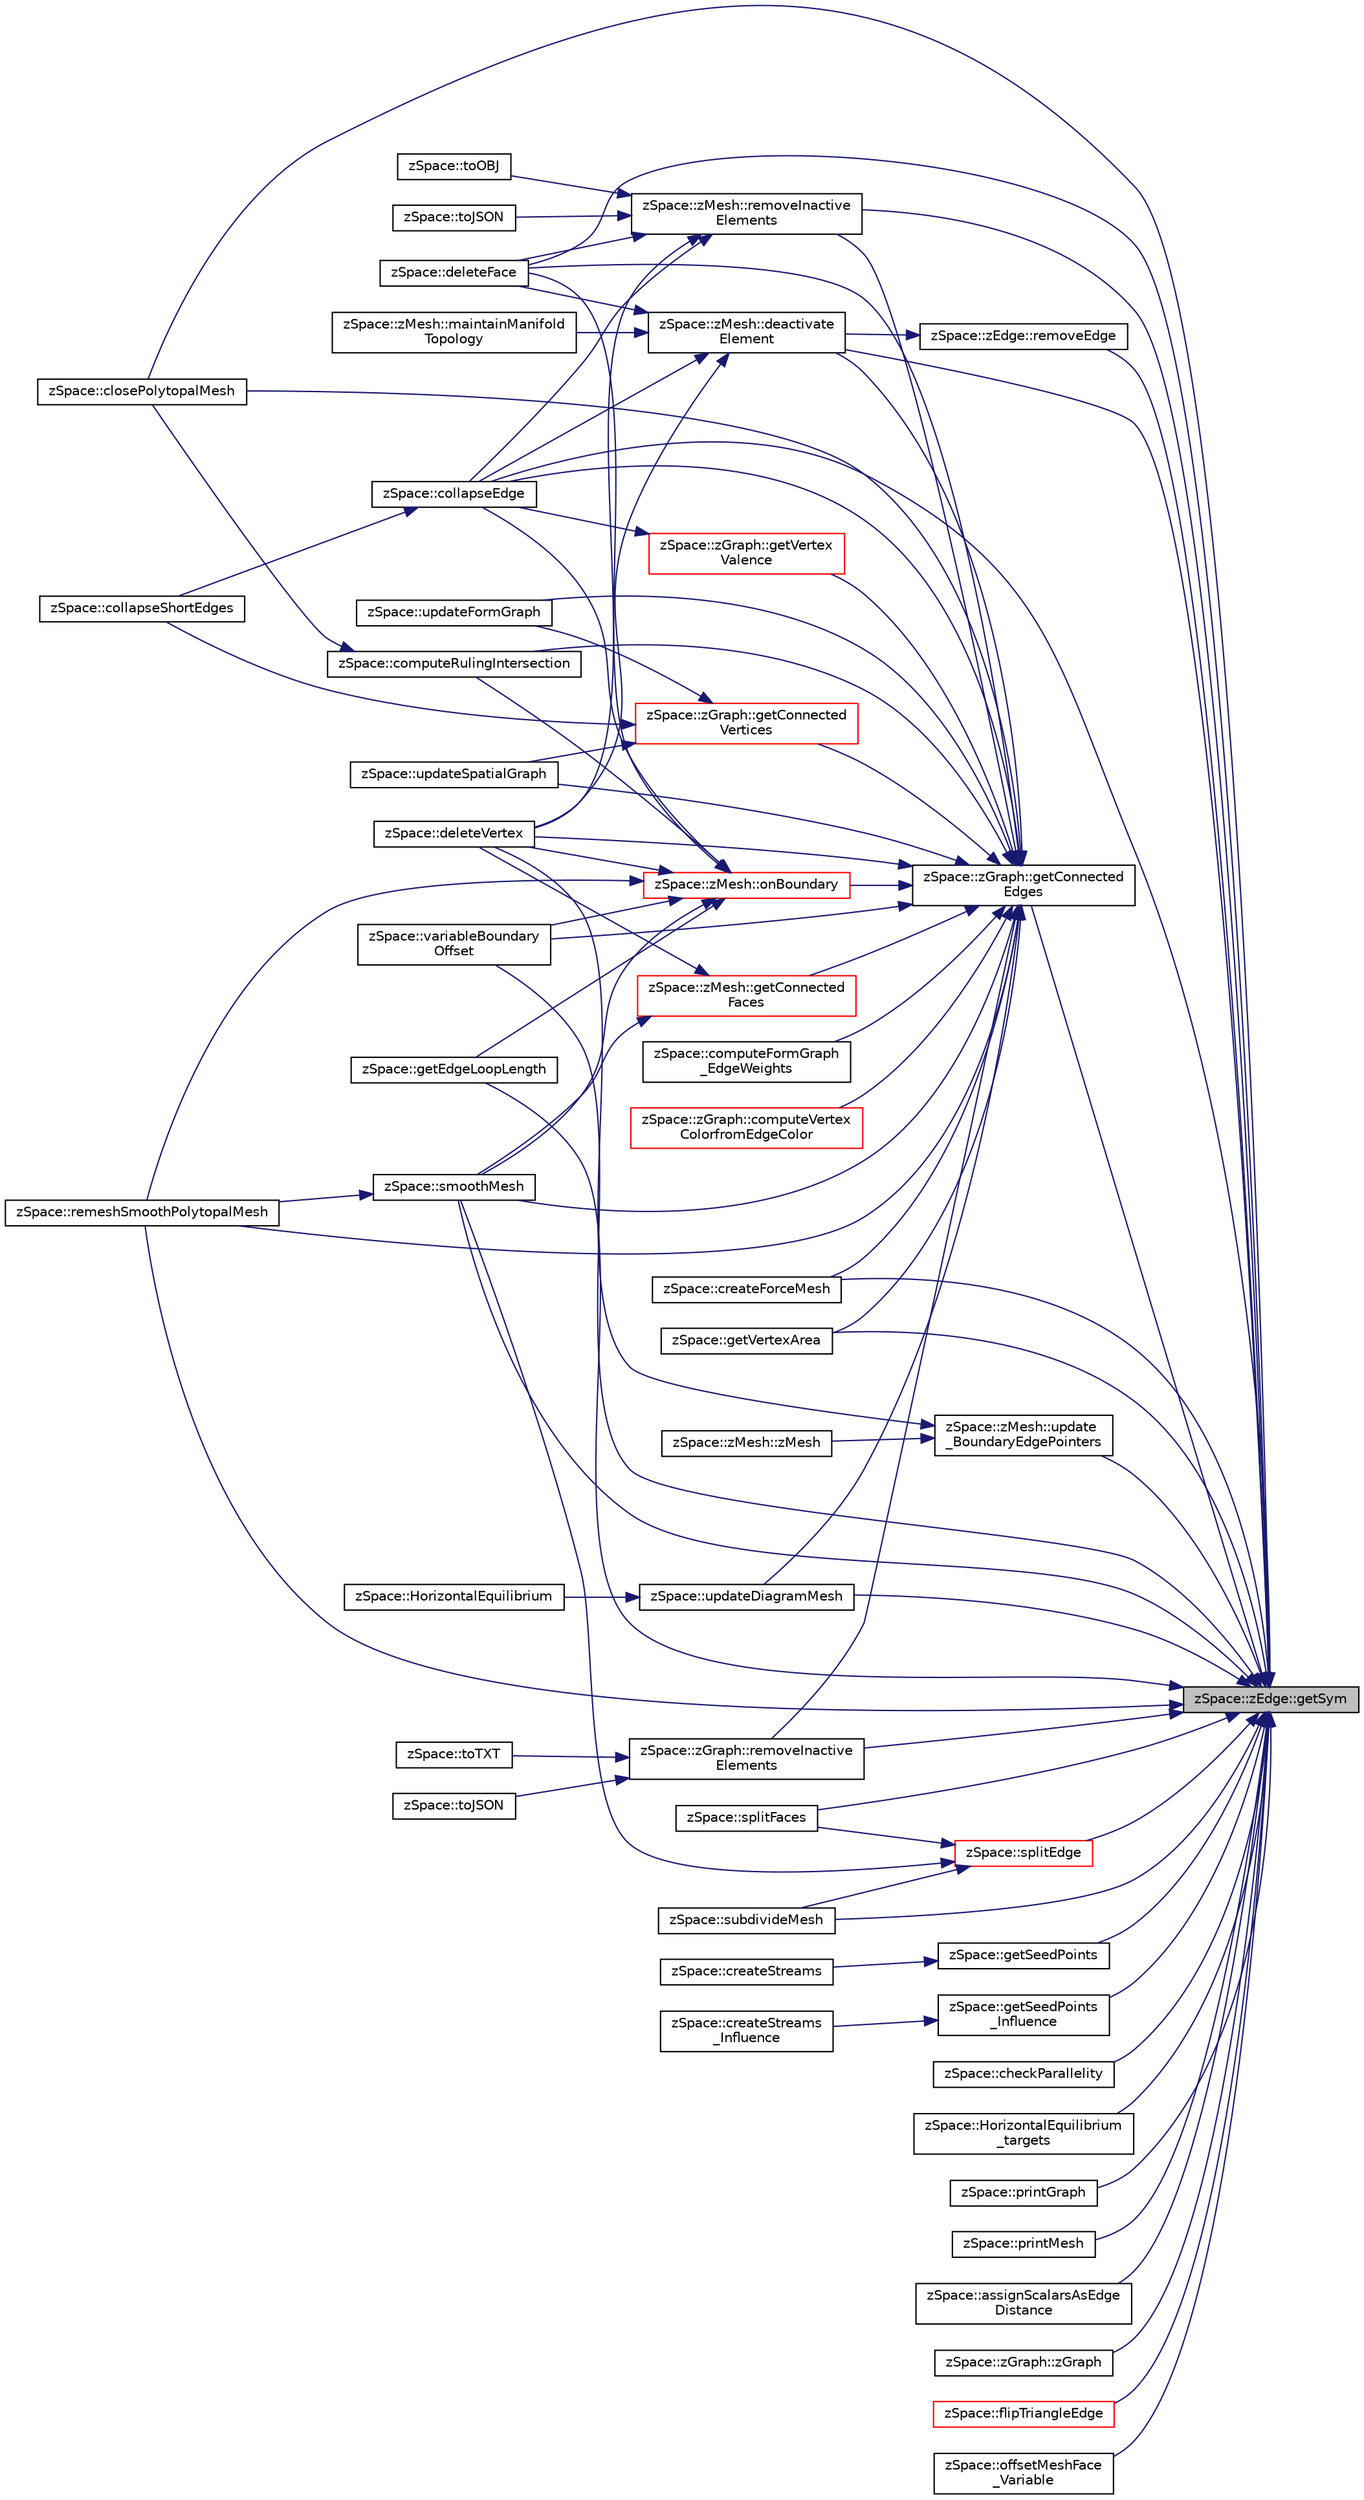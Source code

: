 digraph "zSpace::zEdge::getSym"
{
 // LATEX_PDF_SIZE
  edge [fontname="Helvetica",fontsize="10",labelfontname="Helvetica",labelfontsize="10"];
  node [fontname="Helvetica",fontsize="10",shape=record];
  rankdir="RL";
  Node360 [label="zSpace::zEdge::getSym",height=0.2,width=0.4,color="black", fillcolor="grey75", style="filled", fontcolor="black",tooltip="This method returns the symmetry edge of current zEdge."];
  Node360 -> Node361 [dir="back",color="midnightblue",fontsize="10",style="solid",fontname="Helvetica"];
  Node361 [label="zSpace::remeshSmoothPolytopalMesh",height=0.2,width=0.4,color="black", fillcolor="white", style="filled",URL="$group__z_polytopal.html#ga5dd7e372cf8287c0434778b2e58d41f1",tooltip="This method remeshes the smoothed polytopal mesh to have rulings in ony one direction."];
  Node360 -> Node362 [dir="back",color="midnightblue",fontsize="10",style="solid",fontname="Helvetica"];
  Node362 [label="zSpace::closePolytopalMesh",height=0.2,width=0.4,color="black", fillcolor="white", style="filled",URL="$group__z_polytopal.html#gae190027ab219b334781def349d7b08fb",tooltip="This method closes the smooth polytopal mesh."];
  Node360 -> Node363 [dir="back",color="midnightblue",fontsize="10",style="solid",fontname="Helvetica"];
  Node363 [label="zSpace::getSeedPoints",height=0.2,width=0.4,color="black", fillcolor="white", style="filled",URL="$group__z_stream_lines2_d.html#ga0e134353ee94a16509a6a41f8aef3d69",tooltip="This method computes the seed points."];
  Node363 -> Node364 [dir="back",color="midnightblue",fontsize="10",style="solid",fontname="Helvetica"];
  Node364 [label="zSpace::createStreams",height=0.2,width=0.4,color="black", fillcolor="white", style="filled",URL="$group__z_stream_lines2_d.html#ga0021c3f38461af2249546285b2a40c03",tooltip="This method creates the stream lines and stores them as a graph."];
  Node360 -> Node365 [dir="back",color="midnightblue",fontsize="10",style="solid",fontname="Helvetica"];
  Node365 [label="zSpace::getSeedPoints\l_Influence",height=0.2,width=0.4,color="black", fillcolor="white", style="filled",URL="$group__z_stream_lines2_d.html#ga3560060cde4350899a0dc5dc6368df2a",tooltip="This method computes the seed points."];
  Node365 -> Node366 [dir="back",color="midnightblue",fontsize="10",style="solid",fontname="Helvetica"];
  Node366 [label="zSpace::createStreams\l_Influence",height=0.2,width=0.4,color="black", fillcolor="white", style="filled",URL="$group__z_stream_lines2_d.html#ga6cbceb22b0a8b3764486c381db97fc22",tooltip="This method creates the stream lines and stores them as a graph."];
  Node360 -> Node367 [dir="back",color="midnightblue",fontsize="10",style="solid",fontname="Helvetica"];
  Node367 [label="zSpace::variableBoundary\lOffset",height=0.2,width=0.4,color="black", fillcolor="white", style="filled",URL="$group__z_variable_extrude.html#ga9c135fd7362c20a7c6eba655e7abc418",tooltip="This method offsets the boundary faces of the input mesh based on vertex color. It uses only the red ..."];
  Node360 -> Node368 [dir="back",color="midnightblue",fontsize="10",style="solid",fontname="Helvetica"];
  Node368 [label="zSpace::createForceMesh",height=0.2,width=0.4,color="black", fillcolor="white", style="filled",URL="$group__z_vault___t_n_a.html#ga25c838cdc81a084a1fffacb95da267a3",tooltip="This method computes the force mesh based on the thrust netwrok analysis."];
  Node360 -> Node369 [dir="back",color="midnightblue",fontsize="10",style="solid",fontname="Helvetica"];
  Node369 [label="zSpace::checkParallelity",height=0.2,width=0.4,color="black", fillcolor="white", style="filled",URL="$group__z_vault___t_n_a.html#gac6feb95b39d4a9a1e184b1877a8cad26",tooltip="This method checks if the form mesh edges and corresponding force mesh edge are parallel."];
  Node360 -> Node370 [dir="back",color="midnightblue",fontsize="10",style="solid",fontname="Helvetica"];
  Node370 [label="zSpace::HorizontalEquilibrium\l_targets",height=0.2,width=0.4,color="black", fillcolor="white", style="filled",URL="$group__z_vault___t_n_a.html#ga996957da603ae17e1ba37e2a42840c3b",tooltip="This method computes the if the form mesh edges and corresponding force mesh edge are parallel."];
  Node360 -> Node371 [dir="back",color="midnightblue",fontsize="10",style="solid",fontname="Helvetica"];
  Node371 [label="zSpace::updateDiagramMesh",height=0.2,width=0.4,color="black", fillcolor="white", style="filled",URL="$group__z_vault___t_n_a.html#ga583e27b88e6c766745031b0cd19cad0b",tooltip="This method updates the input diagram - form / force mesh."];
  Node371 -> Node372 [dir="back",color="midnightblue",fontsize="10",style="solid",fontname="Helvetica"];
  Node372 [label="zSpace::HorizontalEquilibrium",height=0.2,width=0.4,color="black", fillcolor="white", style="filled",URL="$group__z_vault___t_n_a.html#ga5a8d4aa06aab83a8f1da53e3ddbde0a3",tooltip="This method computes the horizontal equilibrium of the form and force mesh."];
  Node360 -> Node373 [dir="back",color="midnightblue",fontsize="10",style="solid",fontname="Helvetica"];
  Node373 [label="zSpace::printGraph",height=0.2,width=0.4,color="black", fillcolor="white", style="filled",URL="$group__z_print_utilities.html#ga96cf7a290a07af957dbe1740993c721d",tooltip="This method prints graph data to the console."];
  Node360 -> Node374 [dir="back",color="midnightblue",fontsize="10",style="solid",fontname="Helvetica"];
  Node374 [label="zSpace::printMesh",height=0.2,width=0.4,color="black", fillcolor="white", style="filled",URL="$group__z_print_utilities.html#ga24820d178bfefb22bc7bf22a3945bb6f",tooltip="This method prints mesh data to the console."];
  Node360 -> Node375 [dir="back",color="midnightblue",fontsize="10",style="solid",fontname="Helvetica"];
  Node375 [label="zSpace::assignScalarsAsEdge\lDistance",height=0.2,width=0.4,color="black", fillcolor="white", style="filled",URL="$group__z_field2_d_utilities.html#ga9b9b7c2e08f35363c4e937cd3f8fccfb",tooltip="This method creates a edge distance Field from the input mesh."];
  Node360 -> Node376 [dir="back",color="midnightblue",fontsize="10",style="solid",fontname="Helvetica"];
  Node376 [label="zSpace::zEdge::removeEdge",height=0.2,width=0.4,color="black", fillcolor="white", style="filled",URL="$classz_space_1_1z_edge.html#a5395c85714f3d04fb4e673d335982655",tooltip="This method makes the pointer of the current and symmetry zEdge to null."];
  Node376 -> Node377 [dir="back",color="midnightblue",fontsize="10",style="solid",fontname="Helvetica"];
  Node377 [label="zSpace::zMesh::deactivate\lElement",height=0.2,width=0.4,color="black", fillcolor="white", style="filled",URL="$classz_space_1_1z_mesh.html#aea35829fdb54f511f93cef10c85da66c",tooltip="This method deactivates the input elements from the array connected with the input type."];
  Node377 -> Node378 [dir="back",color="midnightblue",fontsize="10",style="solid",fontname="Helvetica"];
  Node378 [label="zSpace::zMesh::maintainManifold\lTopology",height=0.2,width=0.4,color="black", fillcolor="white", style="filled",URL="$classz_space_1_1z_mesh.html#ae66609043bee62d706443ac5dc47304f",tooltip="This method cleans up the mesh to maintain manifolod topology."];
  Node377 -> Node379 [dir="back",color="midnightblue",fontsize="10",style="solid",fontname="Helvetica"];
  Node379 [label="zSpace::deleteVertex",height=0.2,width=0.4,color="black", fillcolor="white", style="filled",URL="$group__z_mesh_modifiers.html#ga20644ac4933b8ae055b0eb47a9df8420",tooltip="This method deletes the mesh vertex given by the input vertex index."];
  Node377 -> Node380 [dir="back",color="midnightblue",fontsize="10",style="solid",fontname="Helvetica"];
  Node380 [label="zSpace::deleteFace",height=0.2,width=0.4,color="black", fillcolor="white", style="filled",URL="$group__z_mesh_modifiers.html#ga24ab0fcd418ba91e387838fdc4711787",tooltip="This method deletes the mesh face given by the input face index."];
  Node377 -> Node381 [dir="back",color="midnightblue",fontsize="10",style="solid",fontname="Helvetica"];
  Node381 [label="zSpace::collapseEdge",height=0.2,width=0.4,color="black", fillcolor="white", style="filled",URL="$group__z_mesh_modifiers.html#ga77533a4e95924fa8c030ba013eef1ec6",tooltip="This method collapses an edge into a vertex."];
  Node381 -> Node382 [dir="back",color="midnightblue",fontsize="10",style="solid",fontname="Helvetica"];
  Node382 [label="zSpace::collapseShortEdges",height=0.2,width=0.4,color="black", fillcolor="white", style="filled",URL="$group__z_mesh_modifiers.html#ga14350e97740cec4f835125fb286fc071",tooltip="This method collapses an edge shorter than the given minimum edge length value if the collapsing does..."];
  Node360 -> Node383 [dir="back",color="midnightblue",fontsize="10",style="solid",fontname="Helvetica"];
  Node383 [label="zSpace::zGraph::zGraph",height=0.2,width=0.4,color="black", fillcolor="white", style="filled",URL="$classz_space_1_1z_graph.html#a7a53b68f1efa596293b85259464cf3ff",tooltip="Overloaded constructor."];
  Node360 -> Node384 [dir="back",color="midnightblue",fontsize="10",style="solid",fontname="Helvetica"];
  Node384 [label="zSpace::zGraph::getConnected\lEdges",height=0.2,width=0.4,color="black", fillcolor="white", style="filled",URL="$classz_space_1_1z_graph.html#ab623e9a3bfc70e1f140b911cb0645bd2",tooltip="This method gets the edges connected to input zVertex or zEdge."];
  Node384 -> Node361 [dir="back",color="midnightblue",fontsize="10",style="solid",fontname="Helvetica"];
  Node384 -> Node385 [dir="back",color="midnightblue",fontsize="10",style="solid",fontname="Helvetica"];
  Node385 [label="zSpace::computeRulingIntersection",height=0.2,width=0.4,color="black", fillcolor="white", style="filled",URL="$group__z_polytopal.html#gaa5323f4fa138b179b6e1d7a49007cfa4",tooltip="This method computes the ruling intersetions."];
  Node385 -> Node362 [dir="back",color="midnightblue",fontsize="10",style="solid",fontname="Helvetica"];
  Node384 -> Node362 [dir="back",color="midnightblue",fontsize="10",style="solid",fontname="Helvetica"];
  Node384 -> Node386 [dir="back",color="midnightblue",fontsize="10",style="solid",fontname="Helvetica"];
  Node386 [label="zSpace::computeFormGraph\l_EdgeWeights",height=0.2,width=0.4,color="black", fillcolor="white", style="filled",URL="$group__z_polytopal.html#ga99afc82e0233ac5ab8729972e84b4d31",tooltip="This method computes the form graph edge weights based on the force volume mesh face areas."];
  Node384 -> Node387 [dir="back",color="midnightblue",fontsize="10",style="solid",fontname="Helvetica"];
  Node387 [label="zSpace::updateFormGraph",height=0.2,width=0.4,color="black", fillcolor="white", style="filled",URL="$group__z_polytopal.html#ga4e6850be5b5333e95b01d524d2a51d79",tooltip="This method updates the form diagram."];
  Node384 -> Node388 [dir="back",color="midnightblue",fontsize="10",style="solid",fontname="Helvetica"];
  Node388 [label="zSpace::updateSpatialGraph",height=0.2,width=0.4,color="black", fillcolor="white", style="filled",URL="$group__z_spatial_structure.html#ga1b949801964a52e7def70ec461cbd4d6",tooltip="This method updates the form diagram."];
  Node384 -> Node367 [dir="back",color="midnightblue",fontsize="10",style="solid",fontname="Helvetica"];
  Node384 -> Node368 [dir="back",color="midnightblue",fontsize="10",style="solid",fontname="Helvetica"];
  Node384 -> Node371 [dir="back",color="midnightblue",fontsize="10",style="solid",fontname="Helvetica"];
  Node384 -> Node389 [dir="back",color="midnightblue",fontsize="10",style="solid",fontname="Helvetica"];
  Node389 [label="zSpace::zGraph::getConnected\lVertices",height=0.2,width=0.4,color="red", fillcolor="white", style="filled",URL="$classz_space_1_1z_graph.html#a75a017ecad7ec54a9fdc207b163a0972",tooltip="This method gets the vertices connected to input zVertex."];
  Node389 -> Node387 [dir="back",color="midnightblue",fontsize="10",style="solid",fontname="Helvetica"];
  Node389 -> Node388 [dir="back",color="midnightblue",fontsize="10",style="solid",fontname="Helvetica"];
  Node389 -> Node382 [dir="back",color="midnightblue",fontsize="10",style="solid",fontname="Helvetica"];
  Node384 -> Node395 [dir="back",color="midnightblue",fontsize="10",style="solid",fontname="Helvetica"];
  Node395 [label="zSpace::zGraph::getVertex\lValence",height=0.2,width=0.4,color="red", fillcolor="white", style="filled",URL="$classz_space_1_1z_graph.html#aa5b1403b1a2992d1c8a39f76dea393e3",tooltip="This method calculate the valency of the input zVertex."];
  Node395 -> Node381 [dir="back",color="midnightblue",fontsize="10",style="solid",fontname="Helvetica"];
  Node384 -> Node400 [dir="back",color="midnightblue",fontsize="10",style="solid",fontname="Helvetica"];
  Node400 [label="zSpace::zGraph::computeVertex\lColorfromEdgeColor",height=0.2,width=0.4,color="red", fillcolor="white", style="filled",URL="$classz_space_1_1z_graph.html#a654f5d383500ccf87c9c7f87bc8301c4",tooltip="This method computes the vertex colors based on the face colors."];
  Node384 -> Node403 [dir="back",color="midnightblue",fontsize="10",style="solid",fontname="Helvetica"];
  Node403 [label="zSpace::zGraph::removeInactive\lElements",height=0.2,width=0.4,color="black", fillcolor="white", style="filled",URL="$classz_space_1_1z_graph.html#afdd947e992fda2487ef6a5a3487d9e6b",tooltip="This method removes inactive elements from the array connected with the input type."];
  Node403 -> Node404 [dir="back",color="midnightblue",fontsize="10",style="solid",fontname="Helvetica"];
  Node404 [label="zSpace::toTXT",height=0.2,width=0.4,color="black", fillcolor="white", style="filled",URL="$group__z_i_o___graph.html#ga6578d361dabd565a48e2093a80e6f8b6",tooltip="This method exports zGraph to a TXT file format."];
  Node403 -> Node405 [dir="back",color="midnightblue",fontsize="10",style="solid",fontname="Helvetica"];
  Node405 [label="zSpace::toJSON",height=0.2,width=0.4,color="black", fillcolor="white", style="filled",URL="$group__z_i_o___graph.html#gac49cfef1063731952f6decc21775c747",tooltip="This method exports zGraph to a JSON file format using JSON Modern Library."];
  Node384 -> Node406 [dir="back",color="midnightblue",fontsize="10",style="solid",fontname="Helvetica"];
  Node406 [label="zSpace::zMesh::getConnected\lFaces",height=0.2,width=0.4,color="red", fillcolor="white", style="filled",URL="$classz_space_1_1z_mesh.html#af37006a17bd4e6945860281a4cbef861",tooltip="This method gets the faces connected to input zVertex or zFace."];
  Node406 -> Node379 [dir="back",color="midnightblue",fontsize="10",style="solid",fontname="Helvetica"];
  Node406 -> Node424 [dir="back",color="midnightblue",fontsize="10",style="solid",fontname="Helvetica"];
  Node424 [label="zSpace::smoothMesh",height=0.2,width=0.4,color="black", fillcolor="white", style="filled",URL="$group__z_mesh_modifiers.html#ga41f9be96453c21ac7b33b2991c284775",tooltip="This method applies Catmull-Clark subdivision to the mesh."];
  Node424 -> Node361 [dir="back",color="midnightblue",fontsize="10",style="solid",fontname="Helvetica"];
  Node384 -> Node436 [dir="back",color="midnightblue",fontsize="10",style="solid",fontname="Helvetica"];
  Node436 [label="zSpace::zMesh::onBoundary",height=0.2,width=0.4,color="red", fillcolor="white", style="filled",URL="$classz_space_1_1z_mesh.html#aca5218f8a8b5c5f1cde25440d08c57d6",tooltip="This method determines if input zVertex or zEdge or zFace is on the boundary."];
  Node436 -> Node361 [dir="back",color="midnightblue",fontsize="10",style="solid",fontname="Helvetica"];
  Node436 -> Node385 [dir="back",color="midnightblue",fontsize="10",style="solid",fontname="Helvetica"];
  Node436 -> Node367 [dir="back",color="midnightblue",fontsize="10",style="solid",fontname="Helvetica"];
  Node436 -> Node379 [dir="back",color="midnightblue",fontsize="10",style="solid",fontname="Helvetica"];
  Node436 -> Node380 [dir="back",color="midnightblue",fontsize="10",style="solid",fontname="Helvetica"];
  Node436 -> Node381 [dir="back",color="midnightblue",fontsize="10",style="solid",fontname="Helvetica"];
  Node436 -> Node424 [dir="back",color="midnightblue",fontsize="10",style="solid",fontname="Helvetica"];
  Node436 -> Node439 [dir="back",color="midnightblue",fontsize="10",style="solid",fontname="Helvetica"];
  Node439 [label="zSpace::getEdgeLoopLength",height=0.2,width=0.4,color="black", fillcolor="white", style="filled",URL="$group__z_mesh_utilities.html#gab72b7e4a3c80733252896a6813c131e9",tooltip="This method computes the edge length of the edge loop starting at the input edge of zMesh."];
  Node384 -> Node377 [dir="back",color="midnightblue",fontsize="10",style="solid",fontname="Helvetica"];
  Node384 -> Node441 [dir="back",color="midnightblue",fontsize="10",style="solid",fontname="Helvetica"];
  Node441 [label="zSpace::zMesh::removeInactive\lElements",height=0.2,width=0.4,color="black", fillcolor="white", style="filled",URL="$classz_space_1_1z_mesh.html#ab21d59eecb169921b427a7e766d47aa5",tooltip="This method removes inactive elements from the array connected with the input type."];
  Node441 -> Node379 [dir="back",color="midnightblue",fontsize="10",style="solid",fontname="Helvetica"];
  Node441 -> Node380 [dir="back",color="midnightblue",fontsize="10",style="solid",fontname="Helvetica"];
  Node441 -> Node381 [dir="back",color="midnightblue",fontsize="10",style="solid",fontname="Helvetica"];
  Node441 -> Node442 [dir="back",color="midnightblue",fontsize="10",style="solid",fontname="Helvetica"];
  Node442 [label="zSpace::toOBJ",height=0.2,width=0.4,color="black", fillcolor="white", style="filled",URL="$group__z_i_o___mesh.html#ga56d1123fee7864f1a5da2f740b9e589d",tooltip="This method exports zMesh as an OBJ file."];
  Node441 -> Node443 [dir="back",color="midnightblue",fontsize="10",style="solid",fontname="Helvetica"];
  Node443 [label="zSpace::toJSON",height=0.2,width=0.4,color="black", fillcolor="white", style="filled",URL="$group__z_i_o___mesh.html#ga6fccda275363a86353d2750673122d6f",tooltip="This method exports zMesh to a JSON file format using JSON Modern Library."];
  Node384 -> Node379 [dir="back",color="midnightblue",fontsize="10",style="solid",fontname="Helvetica"];
  Node384 -> Node380 [dir="back",color="midnightblue",fontsize="10",style="solid",fontname="Helvetica"];
  Node384 -> Node381 [dir="back",color="midnightblue",fontsize="10",style="solid",fontname="Helvetica"];
  Node384 -> Node424 [dir="back",color="midnightblue",fontsize="10",style="solid",fontname="Helvetica"];
  Node384 -> Node444 [dir="back",color="midnightblue",fontsize="10",style="solid",fontname="Helvetica"];
  Node444 [label="zSpace::getVertexArea",height=0.2,width=0.4,color="black", fillcolor="white", style="filled",URL="$group__z_mesh_utilities.html#gad8b0ab5019853bb7e4851014310554d0",tooltip="This method computes the area around every vertex of a mesh based on face centers."];
  Node360 -> Node403 [dir="back",color="midnightblue",fontsize="10",style="solid",fontname="Helvetica"];
  Node360 -> Node445 [dir="back",color="midnightblue",fontsize="10",style="solid",fontname="Helvetica"];
  Node445 [label="zSpace::zMesh::update\l_BoundaryEdgePointers",height=0.2,width=0.4,color="black", fillcolor="white", style="filled",URL="$classz_space_1_1z_mesh.html#a736b8e4019610612f4cab40094c36e06",tooltip="This method updates the pointers for boundary Edges."];
  Node445 -> Node418 [dir="back",color="midnightblue",fontsize="10",style="solid",fontname="Helvetica"];
  Node418 [label="zSpace::zMesh::zMesh",height=0.2,width=0.4,color="black", fillcolor="white", style="filled",URL="$classz_space_1_1z_mesh.html#a127de8a508706826cc4a537ad7a1cc9c",tooltip="Overloaded constructor."];
  Node445 -> Node379 [dir="back",color="midnightblue",fontsize="10",style="solid",fontname="Helvetica"];
  Node360 -> Node377 [dir="back",color="midnightblue",fontsize="10",style="solid",fontname="Helvetica"];
  Node360 -> Node441 [dir="back",color="midnightblue",fontsize="10",style="solid",fontname="Helvetica"];
  Node360 -> Node380 [dir="back",color="midnightblue",fontsize="10",style="solid",fontname="Helvetica"];
  Node360 -> Node381 [dir="back",color="midnightblue",fontsize="10",style="solid",fontname="Helvetica"];
  Node360 -> Node421 [dir="back",color="midnightblue",fontsize="10",style="solid",fontname="Helvetica"];
  Node421 [label="zSpace::splitEdge",height=0.2,width=0.4,color="red", fillcolor="white", style="filled",URL="$group__z_mesh_modifiers.html#gae7cb2380ed0e9717421bf19db5817cd6",tooltip="This method splits an edge and inserts a vertex along the edge at the input factor."];
  Node421 -> Node422 [dir="back",color="midnightblue",fontsize="10",style="solid",fontname="Helvetica"];
  Node422 [label="zSpace::splitFaces",height=0.2,width=0.4,color="black", fillcolor="white", style="filled",URL="$group__z_mesh_modifiers.html#gaeda022d590a10b38c94e75bc0e278d80",tooltip="This method splits a set of edges and faces of a mesh in a continuous manner."];
  Node421 -> Node423 [dir="back",color="midnightblue",fontsize="10",style="solid",fontname="Helvetica"];
  Node423 [label="zSpace::subdivideMesh",height=0.2,width=0.4,color="black", fillcolor="white", style="filled",URL="$group__z_mesh_modifiers.html#ga8c3af5dd0f40d6f82fd23ceead47dc64",tooltip="This method subdivides all the faces and edges of the mesh."];
  Node421 -> Node424 [dir="back",color="midnightblue",fontsize="10",style="solid",fontname="Helvetica"];
  Node360 -> Node446 [dir="back",color="midnightblue",fontsize="10",style="solid",fontname="Helvetica"];
  Node446 [label="zSpace::flipTriangleEdge",height=0.2,width=0.4,color="red", fillcolor="white", style="filled",URL="$group__z_mesh_modifiers.html#ga23b04bfa34f16159cbc2b1c5e1116f39",tooltip="This method flips the edge shared bettwen two rainglua faces."];
  Node360 -> Node422 [dir="back",color="midnightblue",fontsize="10",style="solid",fontname="Helvetica"];
  Node360 -> Node423 [dir="back",color="midnightblue",fontsize="10",style="solid",fontname="Helvetica"];
  Node360 -> Node424 [dir="back",color="midnightblue",fontsize="10",style="solid",fontname="Helvetica"];
  Node360 -> Node439 [dir="back",color="midnightblue",fontsize="10",style="solid",fontname="Helvetica"];
  Node360 -> Node444 [dir="back",color="midnightblue",fontsize="10",style="solid",fontname="Helvetica"];
  Node360 -> Node447 [dir="back",color="midnightblue",fontsize="10",style="solid",fontname="Helvetica"];
  Node447 [label="zSpace::offsetMeshFace\l_Variable",height=0.2,width=0.4,color="black", fillcolor="white", style="filled",URL="$group__z_mesh_utilities.html#ga2d1e96823d5ddafb0c578999217416f5",tooltip="This method returns the vartiable offset positions of a polygon of the input mesh."];
}

